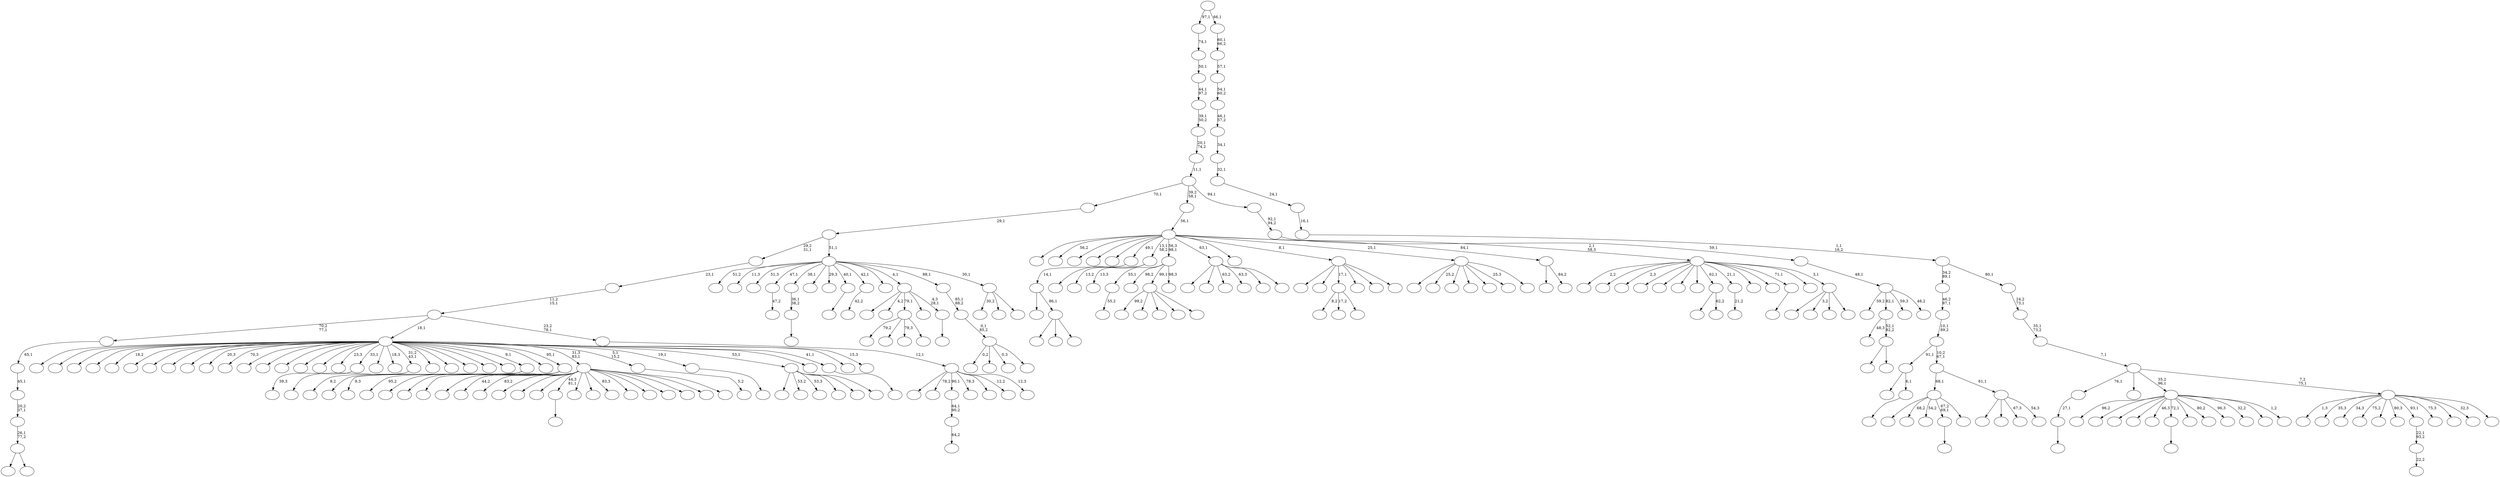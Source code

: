 digraph T {
	300 [label=""]
	299 [label=""]
	298 [label=""]
	297 [label=""]
	296 [label=""]
	295 [label=""]
	294 [label=""]
	293 [label=""]
	292 [label=""]
	291 [label=""]
	290 [label=""]
	289 [label=""]
	288 [label=""]
	287 [label=""]
	286 [label=""]
	285 [label=""]
	284 [label=""]
	283 [label=""]
	282 [label=""]
	281 [label=""]
	280 [label=""]
	279 [label=""]
	278 [label=""]
	277 [label=""]
	276 [label=""]
	275 [label=""]
	274 [label=""]
	273 [label=""]
	272 [label=""]
	271 [label=""]
	270 [label=""]
	269 [label=""]
	268 [label=""]
	267 [label=""]
	266 [label=""]
	265 [label=""]
	264 [label=""]
	263 [label=""]
	262 [label=""]
	261 [label=""]
	260 [label=""]
	259 [label=""]
	258 [label=""]
	257 [label=""]
	256 [label=""]
	255 [label=""]
	254 [label=""]
	253 [label=""]
	252 [label=""]
	251 [label=""]
	250 [label=""]
	249 [label=""]
	248 [label=""]
	247 [label=""]
	246 [label=""]
	245 [label=""]
	244 [label=""]
	243 [label=""]
	242 [label=""]
	241 [label=""]
	240 [label=""]
	239 [label=""]
	238 [label=""]
	237 [label=""]
	236 [label=""]
	235 [label=""]
	234 [label=""]
	233 [label=""]
	232 [label=""]
	231 [label=""]
	230 [label=""]
	229 [label=""]
	228 [label=""]
	227 [label=""]
	226 [label=""]
	225 [label=""]
	224 [label=""]
	223 [label=""]
	222 [label=""]
	221 [label=""]
	220 [label=""]
	219 [label=""]
	218 [label=""]
	217 [label=""]
	216 [label=""]
	215 [label=""]
	214 [label=""]
	213 [label=""]
	212 [label=""]
	211 [label=""]
	210 [label=""]
	209 [label=""]
	208 [label=""]
	207 [label=""]
	206 [label=""]
	205 [label=""]
	204 [label=""]
	203 [label=""]
	202 [label=""]
	201 [label=""]
	200 [label=""]
	199 [label=""]
	198 [label=""]
	197 [label=""]
	196 [label=""]
	195 [label=""]
	194 [label=""]
	193 [label=""]
	192 [label=""]
	191 [label=""]
	190 [label=""]
	189 [label=""]
	188 [label=""]
	187 [label=""]
	186 [label=""]
	185 [label=""]
	184 [label=""]
	183 [label=""]
	182 [label=""]
	181 [label=""]
	180 [label=""]
	179 [label=""]
	178 [label=""]
	177 [label=""]
	176 [label=""]
	175 [label=""]
	174 [label=""]
	173 [label=""]
	172 [label=""]
	171 [label=""]
	170 [label=""]
	169 [label=""]
	168 [label=""]
	167 [label=""]
	166 [label=""]
	165 [label=""]
	164 [label=""]
	163 [label=""]
	162 [label=""]
	161 [label=""]
	160 [label=""]
	159 [label=""]
	158 [label=""]
	157 [label=""]
	156 [label=""]
	155 [label=""]
	154 [label=""]
	153 [label=""]
	152 [label=""]
	151 [label=""]
	150 [label=""]
	149 [label=""]
	148 [label=""]
	147 [label=""]
	146 [label=""]
	145 [label=""]
	144 [label=""]
	143 [label=""]
	142 [label=""]
	141 [label=""]
	140 [label=""]
	139 [label=""]
	138 [label=""]
	137 [label=""]
	136 [label=""]
	135 [label=""]
	134 [label=""]
	133 [label=""]
	132 [label=""]
	131 [label=""]
	130 [label=""]
	129 [label=""]
	128 [label=""]
	127 [label=""]
	126 [label=""]
	125 [label=""]
	124 [label=""]
	123 [label=""]
	122 [label=""]
	121 [label=""]
	120 [label=""]
	119 [label=""]
	118 [label=""]
	117 [label=""]
	116 [label=""]
	115 [label=""]
	114 [label=""]
	113 [label=""]
	112 [label=""]
	111 [label=""]
	110 [label=""]
	109 [label=""]
	108 [label=""]
	107 [label=""]
	106 [label=""]
	105 [label=""]
	104 [label=""]
	103 [label=""]
	102 [label=""]
	101 [label=""]
	100 [label=""]
	99 [label=""]
	98 [label=""]
	97 [label=""]
	96 [label=""]
	95 [label=""]
	94 [label=""]
	93 [label=""]
	92 [label=""]
	91 [label=""]
	90 [label=""]
	89 [label=""]
	88 [label=""]
	87 [label=""]
	86 [label=""]
	85 [label=""]
	84 [label=""]
	83 [label=""]
	82 [label=""]
	81 [label=""]
	80 [label=""]
	79 [label=""]
	78 [label=""]
	77 [label=""]
	76 [label=""]
	75 [label=""]
	74 [label=""]
	73 [label=""]
	72 [label=""]
	71 [label=""]
	70 [label=""]
	69 [label=""]
	68 [label=""]
	67 [label=""]
	66 [label=""]
	65 [label=""]
	64 [label=""]
	63 [label=""]
	62 [label=""]
	61 [label=""]
	60 [label=""]
	59 [label=""]
	58 [label=""]
	57 [label=""]
	56 [label=""]
	55 [label=""]
	54 [label=""]
	53 [label=""]
	52 [label=""]
	51 [label=""]
	50 [label=""]
	49 [label=""]
	48 [label=""]
	47 [label=""]
	46 [label=""]
	45 [label=""]
	44 [label=""]
	43 [label=""]
	42 [label=""]
	41 [label=""]
	40 [label=""]
	39 [label=""]
	38 [label=""]
	37 [label=""]
	36 [label=""]
	35 [label=""]
	34 [label=""]
	33 [label=""]
	32 [label=""]
	31 [label=""]
	30 [label=""]
	29 [label=""]
	28 [label=""]
	27 [label=""]
	26 [label=""]
	25 [label=""]
	24 [label=""]
	23 [label=""]
	22 [label=""]
	21 [label=""]
	20 [label=""]
	19 [label=""]
	18 [label=""]
	17 [label=""]
	16 [label=""]
	15 [label=""]
	14 [label=""]
	13 [label=""]
	12 [label=""]
	11 [label=""]
	10 [label=""]
	9 [label=""]
	8 [label=""]
	7 [label=""]
	6 [label=""]
	5 [label=""]
	4 [label=""]
	3 [label=""]
	2 [label=""]
	1 [label=""]
	0 [label=""]
	293 -> 294 [label="55,2"]
	280 -> 281 [label=""]
	279 -> 280 [label="27,1"]
	245 -> 246 [label="47,2"]
	243 -> 284 [label=""]
	243 -> 244 [label=""]
	242 -> 243 [label="26,1\n77,2"]
	241 -> 242 [label="20,2\n37,1"]
	240 -> 241 [label="45,1"]
	239 -> 240 [label="65,1"]
	235 -> 236 [label=""]
	230 -> 231 [label=""]
	229 -> 230 [label="36,1\n38,2"]
	216 -> 217 [label=""]
	215 -> 270 [label=""]
	215 -> 216 [label="6,1"]
	213 -> 214 [label="22,2"]
	212 -> 213 [label="22,1\n93,2"]
	188 -> 292 [label=""]
	188 -> 223 [label=""]
	188 -> 189 [label=""]
	187 -> 275 [label=""]
	187 -> 188 [label="86,1"]
	186 -> 187 [label="14,1"]
	184 -> 185 [label=""]
	177 -> 178 [label="39,3"]
	174 -> 175 [label="64,2"]
	173 -> 174 [label="64,1\n90,2"]
	163 -> 274 [label="8,2"]
	163 -> 196 [label="17,2"]
	163 -> 164 [label=""]
	158 -> 221 [label=""]
	158 -> 220 [label="13,2"]
	158 -> 159 [label="13,3"]
	155 -> 156 [label=""]
	146 -> 147 [label=""]
	144 -> 282 [label="99,2"]
	144 -> 204 [label=""]
	144 -> 169 [label=""]
	144 -> 149 [label=""]
	144 -> 145 [label=""]
	142 -> 192 [label=""]
	142 -> 143 [label=""]
	141 -> 201 [label="48,3"]
	141 -> 142 [label="52,1\n82,2"]
	136 -> 137 [label="42,2"]
	133 -> 200 [label=""]
	133 -> 134 [label="62,2"]
	119 -> 293 [label="55,1"]
	119 -> 211 [label="98,2"]
	119 -> 144 [label="99,1"]
	119 -> 120 [label="98,3"]
	115 -> 286 [label="9,2"]
	115 -> 182 [label=""]
	115 -> 116 [label="9,3"]
	110 -> 247 [label=""]
	110 -> 232 [label=""]
	110 -> 207 [label="63,2"]
	110 -> 183 [label="63,3"]
	110 -> 139 [label=""]
	110 -> 111 [label=""]
	107 -> 108 [label="21,2"]
	105 -> 296 [label="79,2"]
	105 -> 176 [label=""]
	105 -> 161 [label="79,3"]
	105 -> 106 [label=""]
	98 -> 272 [label="95,2"]
	98 -> 179 [label=""]
	98 -> 162 [label=""]
	98 -> 99 [label=""]
	93 -> 288 [label=""]
	93 -> 285 [label="44,2"]
	93 -> 277 [label="83,2"]
	93 -> 253 [label=""]
	93 -> 238 [label=""]
	93 -> 218 [label=""]
	93 -> 184 [label="44,3\n81,1"]
	93 -> 180 [label=""]
	93 -> 166 [label=""]
	93 -> 165 [label="83,3"]
	93 -> 154 [label=""]
	93 -> 129 [label=""]
	93 -> 109 [label=""]
	93 -> 96 [label=""]
	93 -> 95 [label=""]
	93 -> 94 [label=""]
	91 -> 92 [label="5,2"]
	88 -> 89 [label=""]
	84 -> 291 [label=""]
	84 -> 262 [label="53,2"]
	84 -> 248 [label="53,3"]
	84 -> 205 [label=""]
	84 -> 152 [label=""]
	84 -> 85 [label=""]
	79 -> 80 [label=""]
	77 -> 78 [label=""]
	75 -> 297 [label="96,2"]
	75 -> 287 [label=""]
	75 -> 276 [label=""]
	75 -> 267 [label=""]
	75 -> 252 [label="46,3"]
	75 -> 235 [label="72,1"]
	75 -> 233 [label=""]
	75 -> 222 [label="80,2"]
	75 -> 203 [label="96,3"]
	75 -> 130 [label="32,2"]
	75 -> 121 [label=""]
	75 -> 76 [label="1,2"]
	72 -> 73 [label=""]
	71 -> 153 [label=""]
	71 -> 148 [label="4,2"]
	71 -> 105 [label="79,1"]
	71 -> 87 [label=""]
	71 -> 72 [label="4,3\n28,1"]
	69 -> 249 [label=""]
	69 -> 198 [label="68,2"]
	69 -> 83 [label="54,2"]
	69 -> 77 [label="67,2\n69,1"]
	69 -> 70 [label=""]
	67 -> 168 [label=""]
	67 -> 132 [label=""]
	67 -> 90 [label="67,3"]
	67 -> 68 [label="54,3"]
	66 -> 69 [label="68,1"]
	66 -> 67 [label="61,1"]
	65 -> 215 [label="91,1"]
	65 -> 66 [label="10,2\n67,1"]
	64 -> 65 [label="10,1\n89,2"]
	63 -> 64 [label="46,2\n87,1"]
	60 -> 259 [label=""]
	60 -> 210 [label=""]
	60 -> 163 [label="17,1"]
	60 -> 123 [label=""]
	60 -> 101 [label=""]
	60 -> 61 [label=""]
	58 -> 172 [label=""]
	58 -> 135 [label="25,2"]
	58 -> 124 [label=""]
	58 -> 112 [label=""]
	58 -> 97 [label=""]
	58 -> 62 [label="25,3"]
	58 -> 59 [label=""]
	55 -> 299 [label=""]
	55 -> 290 [label=""]
	55 -> 289 [label=""]
	55 -> 271 [label=""]
	55 -> 268 [label="18,2"]
	55 -> 263 [label=""]
	55 -> 258 [label=""]
	55 -> 251 [label=""]
	55 -> 237 [label=""]
	55 -> 234 [label="20,3"]
	55 -> 224 [label="70,3"]
	55 -> 208 [label=""]
	55 -> 197 [label=""]
	55 -> 195 [label=""]
	55 -> 193 [label=""]
	55 -> 191 [label=""]
	55 -> 181 [label="23,3"]
	55 -> 177 [label="33,1"]
	55 -> 167 [label=""]
	55 -> 160 [label="18,3"]
	55 -> 155 [label="31,2\n43,1"]
	55 -> 151 [label=""]
	55 -> 140 [label=""]
	55 -> 127 [label=""]
	55 -> 122 [label=""]
	55 -> 118 [label=""]
	55 -> 115 [label="9,1"]
	55 -> 104 [label=""]
	55 -> 98 [label="95,1"]
	55 -> 93 [label="31,3\n83,1"]
	55 -> 91 [label="5,1\n15,2"]
	55 -> 88 [label="19,1"]
	55 -> 84 [label="53,1"]
	55 -> 81 [label=""]
	55 -> 79 [label="41,1"]
	55 -> 74 [label=""]
	55 -> 56 [label="15,3"]
	53 -> 54 [label=""]
	50 -> 256 [label=""]
	50 -> 250 [label="78,2"]
	50 -> 173 [label="90,1"]
	50 -> 131 [label="78,3"]
	50 -> 117 [label=""]
	50 -> 103 [label="12,2"]
	50 -> 51 [label="12,3"]
	49 -> 50 [label="12,1"]
	48 -> 239 [label="70,2\n77,1"]
	48 -> 55 [label="18,1"]
	48 -> 49 [label="23,2\n78,1"]
	47 -> 48 [label="11,2\n15,1"]
	46 -> 47 [label="23,1"]
	44 -> 260 [label="0,2"]
	44 -> 206 [label=""]
	44 -> 113 [label="0,3"]
	44 -> 45 [label=""]
	43 -> 44 [label="0,1\n85,2"]
	42 -> 43 [label="85,1\n88,2"]
	40 -> 170 [label="30,2"]
	40 -> 57 [label=""]
	40 -> 41 [label=""]
	39 -> 266 [label="51,2"]
	39 -> 264 [label="11,3"]
	39 -> 261 [label="51,3"]
	39 -> 245 [label="47,1"]
	39 -> 229 [label="38,1"]
	39 -> 228 [label=""]
	39 -> 194 [label="29,3"]
	39 -> 146 [label="40,1"]
	39 -> 136 [label="42,1"]
	39 -> 125 [label=""]
	39 -> 71 [label="4,1"]
	39 -> 42 [label="88,1"]
	39 -> 40 [label="30,1"]
	38 -> 46 [label="29,2\n31,1"]
	38 -> 39 [label="51,1"]
	37 -> 38 [label="29,1"]
	35 -> 128 [label=""]
	35 -> 36 [label="84,2"]
	32 -> 226 [label=""]
	32 -> 219 [label="3,2"]
	32 -> 150 [label=""]
	32 -> 33 [label=""]
	31 -> 278 [label="2,2"]
	31 -> 273 [label=""]
	31 -> 257 [label="2,3"]
	31 -> 254 [label=""]
	31 -> 190 [label=""]
	31 -> 157 [label=""]
	31 -> 138 [label=""]
	31 -> 133 [label="62,1"]
	31 -> 107 [label="21,1"]
	31 -> 100 [label=""]
	31 -> 82 [label=""]
	31 -> 53 [label="71,1"]
	31 -> 34 [label=""]
	31 -> 32 [label="3,1"]
	30 -> 265 [label=""]
	30 -> 227 [label="56,2"]
	30 -> 225 [label=""]
	30 -> 209 [label=""]
	30 -> 202 [label=""]
	30 -> 186 [label="49,1"]
	30 -> 158 [label="13,1\n58,2"]
	30 -> 119 [label="56,3\n98,1"]
	30 -> 110 [label="63,1"]
	30 -> 102 [label=""]
	30 -> 60 [label="8,1"]
	30 -> 58 [label="25,1"]
	30 -> 35 [label="84,1"]
	30 -> 31 [label="2,1\n58,3"]
	29 -> 30 [label="56,1"]
	27 -> 171 [label="59,2"]
	27 -> 141 [label="82,1"]
	27 -> 52 [label="59,3"]
	27 -> 28 [label="48,2"]
	26 -> 27 [label="48,1"]
	25 -> 26 [label="59,1"]
	24 -> 25 [label="92,1\n94,2"]
	23 -> 37 [label="70,1"]
	23 -> 29 [label="39,2\n58,1"]
	23 -> 24 [label="94,1"]
	22 -> 23 [label="11,1"]
	21 -> 22 [label="20,1\n74,2"]
	20 -> 21 [label="39,1\n50,2"]
	19 -> 20 [label="44,1\n97,2"]
	18 -> 19 [label="50,1"]
	17 -> 18 [label="74,1"]
	15 -> 300 [label="1,3"]
	15 -> 298 [label="35,3"]
	15 -> 295 [label="34,3"]
	15 -> 283 [label="75,2"]
	15 -> 269 [label=""]
	15 -> 255 [label="80,3"]
	15 -> 212 [label="93,1"]
	15 -> 199 [label="75,3"]
	15 -> 114 [label=""]
	15 -> 86 [label="32,3"]
	15 -> 16 [label=""]
	14 -> 279 [label="76,1"]
	14 -> 126 [label=""]
	14 -> 75 [label="35,2\n96,1"]
	14 -> 15 [label="7,2\n75,1"]
	13 -> 14 [label="7,1"]
	12 -> 13 [label="35,1\n73,2"]
	11 -> 12 [label="24,2\n73,1"]
	10 -> 63 [label="34,2\n89,1"]
	10 -> 11 [label="80,1"]
	9 -> 10 [label="1,1\n16,2"]
	8 -> 9 [label="16,1"]
	7 -> 8 [label="24,1"]
	6 -> 7 [label="32,1"]
	5 -> 6 [label="34,1"]
	4 -> 5 [label="46,1\n57,2"]
	3 -> 4 [label="54,1\n60,2"]
	2 -> 3 [label="57,1"]
	1 -> 2 [label="60,1\n66,2"]
	0 -> 17 [label="97,1"]
	0 -> 1 [label="66,1"]
}
